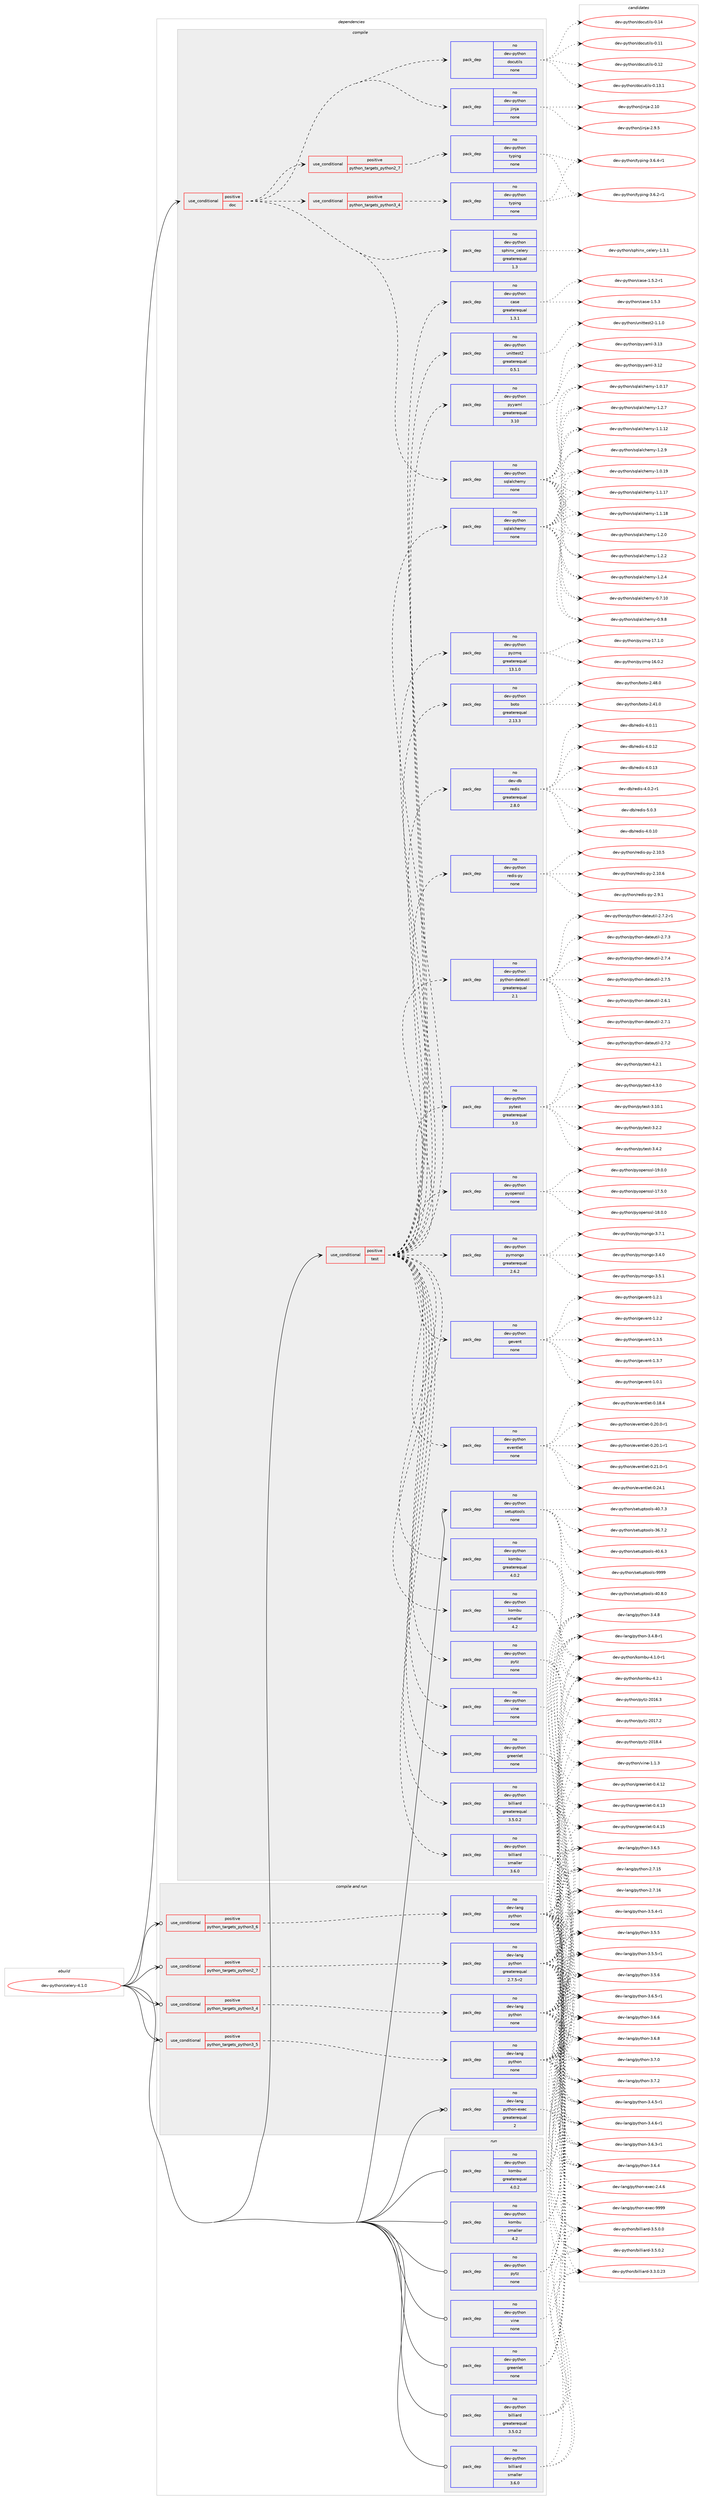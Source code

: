 digraph prolog {

# *************
# Graph options
# *************

newrank=true;
concentrate=true;
compound=true;
graph [rankdir=LR,fontname=Helvetica,fontsize=10,ranksep=1.5];#, ranksep=2.5, nodesep=0.2];
edge  [arrowhead=vee];
node  [fontname=Helvetica,fontsize=10];

# **********
# The ebuild
# **********

subgraph cluster_leftcol {
color=gray;
rank=same;
label=<<i>ebuild</i>>;
id [label="dev-python/celery-4.1.0", color=red, width=4, href="../dev-python/celery-4.1.0.svg"];
}

# ****************
# The dependencies
# ****************

subgraph cluster_midcol {
color=gray;
label=<<i>dependencies</i>>;
subgraph cluster_compile {
fillcolor="#eeeeee";
style=filled;
label=<<i>compile</i>>;
subgraph cond372127 {
dependency1402648 [label=<<TABLE BORDER="0" CELLBORDER="1" CELLSPACING="0" CELLPADDING="4"><TR><TD ROWSPAN="3" CELLPADDING="10">use_conditional</TD></TR><TR><TD>positive</TD></TR><TR><TD>doc</TD></TR></TABLE>>, shape=none, color=red];
subgraph pack1007286 {
dependency1402649 [label=<<TABLE BORDER="0" CELLBORDER="1" CELLSPACING="0" CELLPADDING="4" WIDTH="220"><TR><TD ROWSPAN="6" CELLPADDING="30">pack_dep</TD></TR><TR><TD WIDTH="110">no</TD></TR><TR><TD>dev-python</TD></TR><TR><TD>docutils</TD></TR><TR><TD>none</TD></TR><TR><TD></TD></TR></TABLE>>, shape=none, color=blue];
}
dependency1402648:e -> dependency1402649:w [weight=20,style="dashed",arrowhead="vee"];
subgraph pack1007287 {
dependency1402650 [label=<<TABLE BORDER="0" CELLBORDER="1" CELLSPACING="0" CELLPADDING="4" WIDTH="220"><TR><TD ROWSPAN="6" CELLPADDING="30">pack_dep</TD></TR><TR><TD WIDTH="110">no</TD></TR><TR><TD>dev-python</TD></TR><TR><TD>sphinx_celery</TD></TR><TR><TD>greaterequal</TD></TR><TR><TD>1.3</TD></TR></TABLE>>, shape=none, color=blue];
}
dependency1402648:e -> dependency1402650:w [weight=20,style="dashed",arrowhead="vee"];
subgraph pack1007288 {
dependency1402651 [label=<<TABLE BORDER="0" CELLBORDER="1" CELLSPACING="0" CELLPADDING="4" WIDTH="220"><TR><TD ROWSPAN="6" CELLPADDING="30">pack_dep</TD></TR><TR><TD WIDTH="110">no</TD></TR><TR><TD>dev-python</TD></TR><TR><TD>jinja</TD></TR><TR><TD>none</TD></TR><TR><TD></TD></TR></TABLE>>, shape=none, color=blue];
}
dependency1402648:e -> dependency1402651:w [weight=20,style="dashed",arrowhead="vee"];
subgraph pack1007289 {
dependency1402652 [label=<<TABLE BORDER="0" CELLBORDER="1" CELLSPACING="0" CELLPADDING="4" WIDTH="220"><TR><TD ROWSPAN="6" CELLPADDING="30">pack_dep</TD></TR><TR><TD WIDTH="110">no</TD></TR><TR><TD>dev-python</TD></TR><TR><TD>sqlalchemy</TD></TR><TR><TD>none</TD></TR><TR><TD></TD></TR></TABLE>>, shape=none, color=blue];
}
dependency1402648:e -> dependency1402652:w [weight=20,style="dashed",arrowhead="vee"];
subgraph cond372128 {
dependency1402653 [label=<<TABLE BORDER="0" CELLBORDER="1" CELLSPACING="0" CELLPADDING="4"><TR><TD ROWSPAN="3" CELLPADDING="10">use_conditional</TD></TR><TR><TD>positive</TD></TR><TR><TD>python_targets_python2_7</TD></TR></TABLE>>, shape=none, color=red];
subgraph pack1007290 {
dependency1402654 [label=<<TABLE BORDER="0" CELLBORDER="1" CELLSPACING="0" CELLPADDING="4" WIDTH="220"><TR><TD ROWSPAN="6" CELLPADDING="30">pack_dep</TD></TR><TR><TD WIDTH="110">no</TD></TR><TR><TD>dev-python</TD></TR><TR><TD>typing</TD></TR><TR><TD>none</TD></TR><TR><TD></TD></TR></TABLE>>, shape=none, color=blue];
}
dependency1402653:e -> dependency1402654:w [weight=20,style="dashed",arrowhead="vee"];
}
dependency1402648:e -> dependency1402653:w [weight=20,style="dashed",arrowhead="vee"];
subgraph cond372129 {
dependency1402655 [label=<<TABLE BORDER="0" CELLBORDER="1" CELLSPACING="0" CELLPADDING="4"><TR><TD ROWSPAN="3" CELLPADDING="10">use_conditional</TD></TR><TR><TD>positive</TD></TR><TR><TD>python_targets_python3_4</TD></TR></TABLE>>, shape=none, color=red];
subgraph pack1007291 {
dependency1402656 [label=<<TABLE BORDER="0" CELLBORDER="1" CELLSPACING="0" CELLPADDING="4" WIDTH="220"><TR><TD ROWSPAN="6" CELLPADDING="30">pack_dep</TD></TR><TR><TD WIDTH="110">no</TD></TR><TR><TD>dev-python</TD></TR><TR><TD>typing</TD></TR><TR><TD>none</TD></TR><TR><TD></TD></TR></TABLE>>, shape=none, color=blue];
}
dependency1402655:e -> dependency1402656:w [weight=20,style="dashed",arrowhead="vee"];
}
dependency1402648:e -> dependency1402655:w [weight=20,style="dashed",arrowhead="vee"];
}
id:e -> dependency1402648:w [weight=20,style="solid",arrowhead="vee"];
subgraph cond372130 {
dependency1402657 [label=<<TABLE BORDER="0" CELLBORDER="1" CELLSPACING="0" CELLPADDING="4"><TR><TD ROWSPAN="3" CELLPADDING="10">use_conditional</TD></TR><TR><TD>positive</TD></TR><TR><TD>test</TD></TR></TABLE>>, shape=none, color=red];
subgraph pack1007292 {
dependency1402658 [label=<<TABLE BORDER="0" CELLBORDER="1" CELLSPACING="0" CELLPADDING="4" WIDTH="220"><TR><TD ROWSPAN="6" CELLPADDING="30">pack_dep</TD></TR><TR><TD WIDTH="110">no</TD></TR><TR><TD>dev-python</TD></TR><TR><TD>kombu</TD></TR><TR><TD>smaller</TD></TR><TR><TD>4.2</TD></TR></TABLE>>, shape=none, color=blue];
}
dependency1402657:e -> dependency1402658:w [weight=20,style="dashed",arrowhead="vee"];
subgraph pack1007293 {
dependency1402659 [label=<<TABLE BORDER="0" CELLBORDER="1" CELLSPACING="0" CELLPADDING="4" WIDTH="220"><TR><TD ROWSPAN="6" CELLPADDING="30">pack_dep</TD></TR><TR><TD WIDTH="110">no</TD></TR><TR><TD>dev-python</TD></TR><TR><TD>kombu</TD></TR><TR><TD>greaterequal</TD></TR><TR><TD>4.0.2</TD></TR></TABLE>>, shape=none, color=blue];
}
dependency1402657:e -> dependency1402659:w [weight=20,style="dashed",arrowhead="vee"];
subgraph pack1007294 {
dependency1402660 [label=<<TABLE BORDER="0" CELLBORDER="1" CELLSPACING="0" CELLPADDING="4" WIDTH="220"><TR><TD ROWSPAN="6" CELLPADDING="30">pack_dep</TD></TR><TR><TD WIDTH="110">no</TD></TR><TR><TD>dev-python</TD></TR><TR><TD>billiard</TD></TR><TR><TD>greaterequal</TD></TR><TR><TD>3.5.0.2</TD></TR></TABLE>>, shape=none, color=blue];
}
dependency1402657:e -> dependency1402660:w [weight=20,style="dashed",arrowhead="vee"];
subgraph pack1007295 {
dependency1402661 [label=<<TABLE BORDER="0" CELLBORDER="1" CELLSPACING="0" CELLPADDING="4" WIDTH="220"><TR><TD ROWSPAN="6" CELLPADDING="30">pack_dep</TD></TR><TR><TD WIDTH="110">no</TD></TR><TR><TD>dev-python</TD></TR><TR><TD>billiard</TD></TR><TR><TD>smaller</TD></TR><TR><TD>3.6.0</TD></TR></TABLE>>, shape=none, color=blue];
}
dependency1402657:e -> dependency1402661:w [weight=20,style="dashed",arrowhead="vee"];
subgraph pack1007296 {
dependency1402662 [label=<<TABLE BORDER="0" CELLBORDER="1" CELLSPACING="0" CELLPADDING="4" WIDTH="220"><TR><TD ROWSPAN="6" CELLPADDING="30">pack_dep</TD></TR><TR><TD WIDTH="110">no</TD></TR><TR><TD>dev-python</TD></TR><TR><TD>pytz</TD></TR><TR><TD>none</TD></TR><TR><TD></TD></TR></TABLE>>, shape=none, color=blue];
}
dependency1402657:e -> dependency1402662:w [weight=20,style="dashed",arrowhead="vee"];
subgraph pack1007297 {
dependency1402663 [label=<<TABLE BORDER="0" CELLBORDER="1" CELLSPACING="0" CELLPADDING="4" WIDTH="220"><TR><TD ROWSPAN="6" CELLPADDING="30">pack_dep</TD></TR><TR><TD WIDTH="110">no</TD></TR><TR><TD>dev-python</TD></TR><TR><TD>greenlet</TD></TR><TR><TD>none</TD></TR><TR><TD></TD></TR></TABLE>>, shape=none, color=blue];
}
dependency1402657:e -> dependency1402663:w [weight=20,style="dashed",arrowhead="vee"];
subgraph pack1007298 {
dependency1402664 [label=<<TABLE BORDER="0" CELLBORDER="1" CELLSPACING="0" CELLPADDING="4" WIDTH="220"><TR><TD ROWSPAN="6" CELLPADDING="30">pack_dep</TD></TR><TR><TD WIDTH="110">no</TD></TR><TR><TD>dev-python</TD></TR><TR><TD>vine</TD></TR><TR><TD>none</TD></TR><TR><TD></TD></TR></TABLE>>, shape=none, color=blue];
}
dependency1402657:e -> dependency1402664:w [weight=20,style="dashed",arrowhead="vee"];
subgraph pack1007299 {
dependency1402665 [label=<<TABLE BORDER="0" CELLBORDER="1" CELLSPACING="0" CELLPADDING="4" WIDTH="220"><TR><TD ROWSPAN="6" CELLPADDING="30">pack_dep</TD></TR><TR><TD WIDTH="110">no</TD></TR><TR><TD>dev-python</TD></TR><TR><TD>case</TD></TR><TR><TD>greaterequal</TD></TR><TR><TD>1.3.1</TD></TR></TABLE>>, shape=none, color=blue];
}
dependency1402657:e -> dependency1402665:w [weight=20,style="dashed",arrowhead="vee"];
subgraph pack1007300 {
dependency1402666 [label=<<TABLE BORDER="0" CELLBORDER="1" CELLSPACING="0" CELLPADDING="4" WIDTH="220"><TR><TD ROWSPAN="6" CELLPADDING="30">pack_dep</TD></TR><TR><TD WIDTH="110">no</TD></TR><TR><TD>dev-python</TD></TR><TR><TD>eventlet</TD></TR><TR><TD>none</TD></TR><TR><TD></TD></TR></TABLE>>, shape=none, color=blue];
}
dependency1402657:e -> dependency1402666:w [weight=20,style="dashed",arrowhead="vee"];
subgraph pack1007301 {
dependency1402667 [label=<<TABLE BORDER="0" CELLBORDER="1" CELLSPACING="0" CELLPADDING="4" WIDTH="220"><TR><TD ROWSPAN="6" CELLPADDING="30">pack_dep</TD></TR><TR><TD WIDTH="110">no</TD></TR><TR><TD>dev-python</TD></TR><TR><TD>gevent</TD></TR><TR><TD>none</TD></TR><TR><TD></TD></TR></TABLE>>, shape=none, color=blue];
}
dependency1402657:e -> dependency1402667:w [weight=20,style="dashed",arrowhead="vee"];
subgraph pack1007302 {
dependency1402668 [label=<<TABLE BORDER="0" CELLBORDER="1" CELLSPACING="0" CELLPADDING="4" WIDTH="220"><TR><TD ROWSPAN="6" CELLPADDING="30">pack_dep</TD></TR><TR><TD WIDTH="110">no</TD></TR><TR><TD>dev-python</TD></TR><TR><TD>pymongo</TD></TR><TR><TD>greaterequal</TD></TR><TR><TD>2.6.2</TD></TR></TABLE>>, shape=none, color=blue];
}
dependency1402657:e -> dependency1402668:w [weight=20,style="dashed",arrowhead="vee"];
subgraph pack1007303 {
dependency1402669 [label=<<TABLE BORDER="0" CELLBORDER="1" CELLSPACING="0" CELLPADDING="4" WIDTH="220"><TR><TD ROWSPAN="6" CELLPADDING="30">pack_dep</TD></TR><TR><TD WIDTH="110">no</TD></TR><TR><TD>dev-python</TD></TR><TR><TD>pyopenssl</TD></TR><TR><TD>none</TD></TR><TR><TD></TD></TR></TABLE>>, shape=none, color=blue];
}
dependency1402657:e -> dependency1402669:w [weight=20,style="dashed",arrowhead="vee"];
subgraph pack1007304 {
dependency1402670 [label=<<TABLE BORDER="0" CELLBORDER="1" CELLSPACING="0" CELLPADDING="4" WIDTH="220"><TR><TD ROWSPAN="6" CELLPADDING="30">pack_dep</TD></TR><TR><TD WIDTH="110">no</TD></TR><TR><TD>dev-python</TD></TR><TR><TD>pytest</TD></TR><TR><TD>greaterequal</TD></TR><TR><TD>3.0</TD></TR></TABLE>>, shape=none, color=blue];
}
dependency1402657:e -> dependency1402670:w [weight=20,style="dashed",arrowhead="vee"];
subgraph pack1007305 {
dependency1402671 [label=<<TABLE BORDER="0" CELLBORDER="1" CELLSPACING="0" CELLPADDING="4" WIDTH="220"><TR><TD ROWSPAN="6" CELLPADDING="30">pack_dep</TD></TR><TR><TD WIDTH="110">no</TD></TR><TR><TD>dev-python</TD></TR><TR><TD>python-dateutil</TD></TR><TR><TD>greaterequal</TD></TR><TR><TD>2.1</TD></TR></TABLE>>, shape=none, color=blue];
}
dependency1402657:e -> dependency1402671:w [weight=20,style="dashed",arrowhead="vee"];
subgraph pack1007306 {
dependency1402672 [label=<<TABLE BORDER="0" CELLBORDER="1" CELLSPACING="0" CELLPADDING="4" WIDTH="220"><TR><TD ROWSPAN="6" CELLPADDING="30">pack_dep</TD></TR><TR><TD WIDTH="110">no</TD></TR><TR><TD>dev-python</TD></TR><TR><TD>sqlalchemy</TD></TR><TR><TD>none</TD></TR><TR><TD></TD></TR></TABLE>>, shape=none, color=blue];
}
dependency1402657:e -> dependency1402672:w [weight=20,style="dashed",arrowhead="vee"];
subgraph pack1007307 {
dependency1402673 [label=<<TABLE BORDER="0" CELLBORDER="1" CELLSPACING="0" CELLPADDING="4" WIDTH="220"><TR><TD ROWSPAN="6" CELLPADDING="30">pack_dep</TD></TR><TR><TD WIDTH="110">no</TD></TR><TR><TD>dev-python</TD></TR><TR><TD>redis-py</TD></TR><TR><TD>none</TD></TR><TR><TD></TD></TR></TABLE>>, shape=none, color=blue];
}
dependency1402657:e -> dependency1402673:w [weight=20,style="dashed",arrowhead="vee"];
subgraph pack1007308 {
dependency1402674 [label=<<TABLE BORDER="0" CELLBORDER="1" CELLSPACING="0" CELLPADDING="4" WIDTH="220"><TR><TD ROWSPAN="6" CELLPADDING="30">pack_dep</TD></TR><TR><TD WIDTH="110">no</TD></TR><TR><TD>dev-db</TD></TR><TR><TD>redis</TD></TR><TR><TD>greaterequal</TD></TR><TR><TD>2.8.0</TD></TR></TABLE>>, shape=none, color=blue];
}
dependency1402657:e -> dependency1402674:w [weight=20,style="dashed",arrowhead="vee"];
subgraph pack1007309 {
dependency1402675 [label=<<TABLE BORDER="0" CELLBORDER="1" CELLSPACING="0" CELLPADDING="4" WIDTH="220"><TR><TD ROWSPAN="6" CELLPADDING="30">pack_dep</TD></TR><TR><TD WIDTH="110">no</TD></TR><TR><TD>dev-python</TD></TR><TR><TD>boto</TD></TR><TR><TD>greaterequal</TD></TR><TR><TD>2.13.3</TD></TR></TABLE>>, shape=none, color=blue];
}
dependency1402657:e -> dependency1402675:w [weight=20,style="dashed",arrowhead="vee"];
subgraph pack1007310 {
dependency1402676 [label=<<TABLE BORDER="0" CELLBORDER="1" CELLSPACING="0" CELLPADDING="4" WIDTH="220"><TR><TD ROWSPAN="6" CELLPADDING="30">pack_dep</TD></TR><TR><TD WIDTH="110">no</TD></TR><TR><TD>dev-python</TD></TR><TR><TD>pyzmq</TD></TR><TR><TD>greaterequal</TD></TR><TR><TD>13.1.0</TD></TR></TABLE>>, shape=none, color=blue];
}
dependency1402657:e -> dependency1402676:w [weight=20,style="dashed",arrowhead="vee"];
subgraph pack1007311 {
dependency1402677 [label=<<TABLE BORDER="0" CELLBORDER="1" CELLSPACING="0" CELLPADDING="4" WIDTH="220"><TR><TD ROWSPAN="6" CELLPADDING="30">pack_dep</TD></TR><TR><TD WIDTH="110">no</TD></TR><TR><TD>dev-python</TD></TR><TR><TD>pyyaml</TD></TR><TR><TD>greaterequal</TD></TR><TR><TD>3.10</TD></TR></TABLE>>, shape=none, color=blue];
}
dependency1402657:e -> dependency1402677:w [weight=20,style="dashed",arrowhead="vee"];
subgraph pack1007312 {
dependency1402678 [label=<<TABLE BORDER="0" CELLBORDER="1" CELLSPACING="0" CELLPADDING="4" WIDTH="220"><TR><TD ROWSPAN="6" CELLPADDING="30">pack_dep</TD></TR><TR><TD WIDTH="110">no</TD></TR><TR><TD>dev-python</TD></TR><TR><TD>unittest2</TD></TR><TR><TD>greaterequal</TD></TR><TR><TD>0.5.1</TD></TR></TABLE>>, shape=none, color=blue];
}
dependency1402657:e -> dependency1402678:w [weight=20,style="dashed",arrowhead="vee"];
}
id:e -> dependency1402657:w [weight=20,style="solid",arrowhead="vee"];
subgraph pack1007313 {
dependency1402679 [label=<<TABLE BORDER="0" CELLBORDER="1" CELLSPACING="0" CELLPADDING="4" WIDTH="220"><TR><TD ROWSPAN="6" CELLPADDING="30">pack_dep</TD></TR><TR><TD WIDTH="110">no</TD></TR><TR><TD>dev-python</TD></TR><TR><TD>setuptools</TD></TR><TR><TD>none</TD></TR><TR><TD></TD></TR></TABLE>>, shape=none, color=blue];
}
id:e -> dependency1402679:w [weight=20,style="solid",arrowhead="vee"];
}
subgraph cluster_compileandrun {
fillcolor="#eeeeee";
style=filled;
label=<<i>compile and run</i>>;
subgraph cond372131 {
dependency1402680 [label=<<TABLE BORDER="0" CELLBORDER="1" CELLSPACING="0" CELLPADDING="4"><TR><TD ROWSPAN="3" CELLPADDING="10">use_conditional</TD></TR><TR><TD>positive</TD></TR><TR><TD>python_targets_python2_7</TD></TR></TABLE>>, shape=none, color=red];
subgraph pack1007314 {
dependency1402681 [label=<<TABLE BORDER="0" CELLBORDER="1" CELLSPACING="0" CELLPADDING="4" WIDTH="220"><TR><TD ROWSPAN="6" CELLPADDING="30">pack_dep</TD></TR><TR><TD WIDTH="110">no</TD></TR><TR><TD>dev-lang</TD></TR><TR><TD>python</TD></TR><TR><TD>greaterequal</TD></TR><TR><TD>2.7.5-r2</TD></TR></TABLE>>, shape=none, color=blue];
}
dependency1402680:e -> dependency1402681:w [weight=20,style="dashed",arrowhead="vee"];
}
id:e -> dependency1402680:w [weight=20,style="solid",arrowhead="odotvee"];
subgraph cond372132 {
dependency1402682 [label=<<TABLE BORDER="0" CELLBORDER="1" CELLSPACING="0" CELLPADDING="4"><TR><TD ROWSPAN="3" CELLPADDING="10">use_conditional</TD></TR><TR><TD>positive</TD></TR><TR><TD>python_targets_python3_4</TD></TR></TABLE>>, shape=none, color=red];
subgraph pack1007315 {
dependency1402683 [label=<<TABLE BORDER="0" CELLBORDER="1" CELLSPACING="0" CELLPADDING="4" WIDTH="220"><TR><TD ROWSPAN="6" CELLPADDING="30">pack_dep</TD></TR><TR><TD WIDTH="110">no</TD></TR><TR><TD>dev-lang</TD></TR><TR><TD>python</TD></TR><TR><TD>none</TD></TR><TR><TD></TD></TR></TABLE>>, shape=none, color=blue];
}
dependency1402682:e -> dependency1402683:w [weight=20,style="dashed",arrowhead="vee"];
}
id:e -> dependency1402682:w [weight=20,style="solid",arrowhead="odotvee"];
subgraph cond372133 {
dependency1402684 [label=<<TABLE BORDER="0" CELLBORDER="1" CELLSPACING="0" CELLPADDING="4"><TR><TD ROWSPAN="3" CELLPADDING="10">use_conditional</TD></TR><TR><TD>positive</TD></TR><TR><TD>python_targets_python3_5</TD></TR></TABLE>>, shape=none, color=red];
subgraph pack1007316 {
dependency1402685 [label=<<TABLE BORDER="0" CELLBORDER="1" CELLSPACING="0" CELLPADDING="4" WIDTH="220"><TR><TD ROWSPAN="6" CELLPADDING="30">pack_dep</TD></TR><TR><TD WIDTH="110">no</TD></TR><TR><TD>dev-lang</TD></TR><TR><TD>python</TD></TR><TR><TD>none</TD></TR><TR><TD></TD></TR></TABLE>>, shape=none, color=blue];
}
dependency1402684:e -> dependency1402685:w [weight=20,style="dashed",arrowhead="vee"];
}
id:e -> dependency1402684:w [weight=20,style="solid",arrowhead="odotvee"];
subgraph cond372134 {
dependency1402686 [label=<<TABLE BORDER="0" CELLBORDER="1" CELLSPACING="0" CELLPADDING="4"><TR><TD ROWSPAN="3" CELLPADDING="10">use_conditional</TD></TR><TR><TD>positive</TD></TR><TR><TD>python_targets_python3_6</TD></TR></TABLE>>, shape=none, color=red];
subgraph pack1007317 {
dependency1402687 [label=<<TABLE BORDER="0" CELLBORDER="1" CELLSPACING="0" CELLPADDING="4" WIDTH="220"><TR><TD ROWSPAN="6" CELLPADDING="30">pack_dep</TD></TR><TR><TD WIDTH="110">no</TD></TR><TR><TD>dev-lang</TD></TR><TR><TD>python</TD></TR><TR><TD>none</TD></TR><TR><TD></TD></TR></TABLE>>, shape=none, color=blue];
}
dependency1402686:e -> dependency1402687:w [weight=20,style="dashed",arrowhead="vee"];
}
id:e -> dependency1402686:w [weight=20,style="solid",arrowhead="odotvee"];
subgraph pack1007318 {
dependency1402688 [label=<<TABLE BORDER="0" CELLBORDER="1" CELLSPACING="0" CELLPADDING="4" WIDTH="220"><TR><TD ROWSPAN="6" CELLPADDING="30">pack_dep</TD></TR><TR><TD WIDTH="110">no</TD></TR><TR><TD>dev-lang</TD></TR><TR><TD>python-exec</TD></TR><TR><TD>greaterequal</TD></TR><TR><TD>2</TD></TR></TABLE>>, shape=none, color=blue];
}
id:e -> dependency1402688:w [weight=20,style="solid",arrowhead="odotvee"];
}
subgraph cluster_run {
fillcolor="#eeeeee";
style=filled;
label=<<i>run</i>>;
subgraph pack1007319 {
dependency1402689 [label=<<TABLE BORDER="0" CELLBORDER="1" CELLSPACING="0" CELLPADDING="4" WIDTH="220"><TR><TD ROWSPAN="6" CELLPADDING="30">pack_dep</TD></TR><TR><TD WIDTH="110">no</TD></TR><TR><TD>dev-python</TD></TR><TR><TD>billiard</TD></TR><TR><TD>greaterequal</TD></TR><TR><TD>3.5.0.2</TD></TR></TABLE>>, shape=none, color=blue];
}
id:e -> dependency1402689:w [weight=20,style="solid",arrowhead="odot"];
subgraph pack1007320 {
dependency1402690 [label=<<TABLE BORDER="0" CELLBORDER="1" CELLSPACING="0" CELLPADDING="4" WIDTH="220"><TR><TD ROWSPAN="6" CELLPADDING="30">pack_dep</TD></TR><TR><TD WIDTH="110">no</TD></TR><TR><TD>dev-python</TD></TR><TR><TD>billiard</TD></TR><TR><TD>smaller</TD></TR><TR><TD>3.6.0</TD></TR></TABLE>>, shape=none, color=blue];
}
id:e -> dependency1402690:w [weight=20,style="solid",arrowhead="odot"];
subgraph pack1007321 {
dependency1402691 [label=<<TABLE BORDER="0" CELLBORDER="1" CELLSPACING="0" CELLPADDING="4" WIDTH="220"><TR><TD ROWSPAN="6" CELLPADDING="30">pack_dep</TD></TR><TR><TD WIDTH="110">no</TD></TR><TR><TD>dev-python</TD></TR><TR><TD>greenlet</TD></TR><TR><TD>none</TD></TR><TR><TD></TD></TR></TABLE>>, shape=none, color=blue];
}
id:e -> dependency1402691:w [weight=20,style="solid",arrowhead="odot"];
subgraph pack1007322 {
dependency1402692 [label=<<TABLE BORDER="0" CELLBORDER="1" CELLSPACING="0" CELLPADDING="4" WIDTH="220"><TR><TD ROWSPAN="6" CELLPADDING="30">pack_dep</TD></TR><TR><TD WIDTH="110">no</TD></TR><TR><TD>dev-python</TD></TR><TR><TD>kombu</TD></TR><TR><TD>greaterequal</TD></TR><TR><TD>4.0.2</TD></TR></TABLE>>, shape=none, color=blue];
}
id:e -> dependency1402692:w [weight=20,style="solid",arrowhead="odot"];
subgraph pack1007323 {
dependency1402693 [label=<<TABLE BORDER="0" CELLBORDER="1" CELLSPACING="0" CELLPADDING="4" WIDTH="220"><TR><TD ROWSPAN="6" CELLPADDING="30">pack_dep</TD></TR><TR><TD WIDTH="110">no</TD></TR><TR><TD>dev-python</TD></TR><TR><TD>kombu</TD></TR><TR><TD>smaller</TD></TR><TR><TD>4.2</TD></TR></TABLE>>, shape=none, color=blue];
}
id:e -> dependency1402693:w [weight=20,style="solid",arrowhead="odot"];
subgraph pack1007324 {
dependency1402694 [label=<<TABLE BORDER="0" CELLBORDER="1" CELLSPACING="0" CELLPADDING="4" WIDTH="220"><TR><TD ROWSPAN="6" CELLPADDING="30">pack_dep</TD></TR><TR><TD WIDTH="110">no</TD></TR><TR><TD>dev-python</TD></TR><TR><TD>pytz</TD></TR><TR><TD>none</TD></TR><TR><TD></TD></TR></TABLE>>, shape=none, color=blue];
}
id:e -> dependency1402694:w [weight=20,style="solid",arrowhead="odot"];
subgraph pack1007325 {
dependency1402695 [label=<<TABLE BORDER="0" CELLBORDER="1" CELLSPACING="0" CELLPADDING="4" WIDTH="220"><TR><TD ROWSPAN="6" CELLPADDING="30">pack_dep</TD></TR><TR><TD WIDTH="110">no</TD></TR><TR><TD>dev-python</TD></TR><TR><TD>vine</TD></TR><TR><TD>none</TD></TR><TR><TD></TD></TR></TABLE>>, shape=none, color=blue];
}
id:e -> dependency1402695:w [weight=20,style="solid",arrowhead="odot"];
}
}

# **************
# The candidates
# **************

subgraph cluster_choices {
rank=same;
color=gray;
label=<<i>candidates</i>>;

subgraph choice1007286 {
color=black;
nodesep=1;
choice1001011184511212111610411111047100111991171161051081154548464949 [label="dev-python/docutils-0.11", color=red, width=4,href="../dev-python/docutils-0.11.svg"];
choice1001011184511212111610411111047100111991171161051081154548464950 [label="dev-python/docutils-0.12", color=red, width=4,href="../dev-python/docutils-0.12.svg"];
choice10010111845112121116104111110471001119911711610510811545484649514649 [label="dev-python/docutils-0.13.1", color=red, width=4,href="../dev-python/docutils-0.13.1.svg"];
choice1001011184511212111610411111047100111991171161051081154548464952 [label="dev-python/docutils-0.14", color=red, width=4,href="../dev-python/docutils-0.14.svg"];
dependency1402649:e -> choice1001011184511212111610411111047100111991171161051081154548464949:w [style=dotted,weight="100"];
dependency1402649:e -> choice1001011184511212111610411111047100111991171161051081154548464950:w [style=dotted,weight="100"];
dependency1402649:e -> choice10010111845112121116104111110471001119911711610510811545484649514649:w [style=dotted,weight="100"];
dependency1402649:e -> choice1001011184511212111610411111047100111991171161051081154548464952:w [style=dotted,weight="100"];
}
subgraph choice1007287 {
color=black;
nodesep=1;
choice10010111845112121116104111110471151121041051101209599101108101114121454946514649 [label="dev-python/sphinx_celery-1.3.1", color=red, width=4,href="../dev-python/sphinx_celery-1.3.1.svg"];
dependency1402650:e -> choice10010111845112121116104111110471151121041051101209599101108101114121454946514649:w [style=dotted,weight="100"];
}
subgraph choice1007288 {
color=black;
nodesep=1;
choice1001011184511212111610411111047106105110106974550464948 [label="dev-python/jinja-2.10", color=red, width=4,href="../dev-python/jinja-2.10.svg"];
choice100101118451121211161041111104710610511010697455046574653 [label="dev-python/jinja-2.9.5", color=red, width=4,href="../dev-python/jinja-2.9.5.svg"];
dependency1402651:e -> choice1001011184511212111610411111047106105110106974550464948:w [style=dotted,weight="100"];
dependency1402651:e -> choice100101118451121211161041111104710610511010697455046574653:w [style=dotted,weight="100"];
}
subgraph choice1007289 {
color=black;
nodesep=1;
choice1001011184511212111610411111047115113108971089910410110912145484655464948 [label="dev-python/sqlalchemy-0.7.10", color=red, width=4,href="../dev-python/sqlalchemy-0.7.10.svg"];
choice10010111845112121116104111110471151131089710899104101109121454846574656 [label="dev-python/sqlalchemy-0.9.8", color=red, width=4,href="../dev-python/sqlalchemy-0.9.8.svg"];
choice1001011184511212111610411111047115113108971089910410110912145494648464955 [label="dev-python/sqlalchemy-1.0.17", color=red, width=4,href="../dev-python/sqlalchemy-1.0.17.svg"];
choice1001011184511212111610411111047115113108971089910410110912145494648464957 [label="dev-python/sqlalchemy-1.0.19", color=red, width=4,href="../dev-python/sqlalchemy-1.0.19.svg"];
choice1001011184511212111610411111047115113108971089910410110912145494649464950 [label="dev-python/sqlalchemy-1.1.12", color=red, width=4,href="../dev-python/sqlalchemy-1.1.12.svg"];
choice1001011184511212111610411111047115113108971089910410110912145494649464955 [label="dev-python/sqlalchemy-1.1.17", color=red, width=4,href="../dev-python/sqlalchemy-1.1.17.svg"];
choice1001011184511212111610411111047115113108971089910410110912145494649464956 [label="dev-python/sqlalchemy-1.1.18", color=red, width=4,href="../dev-python/sqlalchemy-1.1.18.svg"];
choice10010111845112121116104111110471151131089710899104101109121454946504648 [label="dev-python/sqlalchemy-1.2.0", color=red, width=4,href="../dev-python/sqlalchemy-1.2.0.svg"];
choice10010111845112121116104111110471151131089710899104101109121454946504650 [label="dev-python/sqlalchemy-1.2.2", color=red, width=4,href="../dev-python/sqlalchemy-1.2.2.svg"];
choice10010111845112121116104111110471151131089710899104101109121454946504652 [label="dev-python/sqlalchemy-1.2.4", color=red, width=4,href="../dev-python/sqlalchemy-1.2.4.svg"];
choice10010111845112121116104111110471151131089710899104101109121454946504655 [label="dev-python/sqlalchemy-1.2.7", color=red, width=4,href="../dev-python/sqlalchemy-1.2.7.svg"];
choice10010111845112121116104111110471151131089710899104101109121454946504657 [label="dev-python/sqlalchemy-1.2.9", color=red, width=4,href="../dev-python/sqlalchemy-1.2.9.svg"];
dependency1402652:e -> choice1001011184511212111610411111047115113108971089910410110912145484655464948:w [style=dotted,weight="100"];
dependency1402652:e -> choice10010111845112121116104111110471151131089710899104101109121454846574656:w [style=dotted,weight="100"];
dependency1402652:e -> choice1001011184511212111610411111047115113108971089910410110912145494648464955:w [style=dotted,weight="100"];
dependency1402652:e -> choice1001011184511212111610411111047115113108971089910410110912145494648464957:w [style=dotted,weight="100"];
dependency1402652:e -> choice1001011184511212111610411111047115113108971089910410110912145494649464950:w [style=dotted,weight="100"];
dependency1402652:e -> choice1001011184511212111610411111047115113108971089910410110912145494649464955:w [style=dotted,weight="100"];
dependency1402652:e -> choice1001011184511212111610411111047115113108971089910410110912145494649464956:w [style=dotted,weight="100"];
dependency1402652:e -> choice10010111845112121116104111110471151131089710899104101109121454946504648:w [style=dotted,weight="100"];
dependency1402652:e -> choice10010111845112121116104111110471151131089710899104101109121454946504650:w [style=dotted,weight="100"];
dependency1402652:e -> choice10010111845112121116104111110471151131089710899104101109121454946504652:w [style=dotted,weight="100"];
dependency1402652:e -> choice10010111845112121116104111110471151131089710899104101109121454946504655:w [style=dotted,weight="100"];
dependency1402652:e -> choice10010111845112121116104111110471151131089710899104101109121454946504657:w [style=dotted,weight="100"];
}
subgraph choice1007290 {
color=black;
nodesep=1;
choice10010111845112121116104111110471161211121051101034551465446504511449 [label="dev-python/typing-3.6.2-r1", color=red, width=4,href="../dev-python/typing-3.6.2-r1.svg"];
choice10010111845112121116104111110471161211121051101034551465446524511449 [label="dev-python/typing-3.6.4-r1", color=red, width=4,href="../dev-python/typing-3.6.4-r1.svg"];
dependency1402654:e -> choice10010111845112121116104111110471161211121051101034551465446504511449:w [style=dotted,weight="100"];
dependency1402654:e -> choice10010111845112121116104111110471161211121051101034551465446524511449:w [style=dotted,weight="100"];
}
subgraph choice1007291 {
color=black;
nodesep=1;
choice10010111845112121116104111110471161211121051101034551465446504511449 [label="dev-python/typing-3.6.2-r1", color=red, width=4,href="../dev-python/typing-3.6.2-r1.svg"];
choice10010111845112121116104111110471161211121051101034551465446524511449 [label="dev-python/typing-3.6.4-r1", color=red, width=4,href="../dev-python/typing-3.6.4-r1.svg"];
dependency1402656:e -> choice10010111845112121116104111110471161211121051101034551465446504511449:w [style=dotted,weight="100"];
dependency1402656:e -> choice10010111845112121116104111110471161211121051101034551465446524511449:w [style=dotted,weight="100"];
}
subgraph choice1007292 {
color=black;
nodesep=1;
choice1001011184511212111610411111047107111109981174552464946484511449 [label="dev-python/kombu-4.1.0-r1", color=red, width=4,href="../dev-python/kombu-4.1.0-r1.svg"];
choice100101118451121211161041111104710711110998117455246504649 [label="dev-python/kombu-4.2.1", color=red, width=4,href="../dev-python/kombu-4.2.1.svg"];
dependency1402658:e -> choice1001011184511212111610411111047107111109981174552464946484511449:w [style=dotted,weight="100"];
dependency1402658:e -> choice100101118451121211161041111104710711110998117455246504649:w [style=dotted,weight="100"];
}
subgraph choice1007293 {
color=black;
nodesep=1;
choice1001011184511212111610411111047107111109981174552464946484511449 [label="dev-python/kombu-4.1.0-r1", color=red, width=4,href="../dev-python/kombu-4.1.0-r1.svg"];
choice100101118451121211161041111104710711110998117455246504649 [label="dev-python/kombu-4.2.1", color=red, width=4,href="../dev-python/kombu-4.2.1.svg"];
dependency1402659:e -> choice1001011184511212111610411111047107111109981174552464946484511449:w [style=dotted,weight="100"];
dependency1402659:e -> choice100101118451121211161041111104710711110998117455246504649:w [style=dotted,weight="100"];
}
subgraph choice1007294 {
color=black;
nodesep=1;
choice10010111845112121116104111110479810510810810597114100455146514648465051 [label="dev-python/billiard-3.3.0.23", color=red, width=4,href="../dev-python/billiard-3.3.0.23.svg"];
choice100101118451121211161041111104798105108108105971141004551465346484648 [label="dev-python/billiard-3.5.0.0", color=red, width=4,href="../dev-python/billiard-3.5.0.0.svg"];
choice100101118451121211161041111104798105108108105971141004551465346484650 [label="dev-python/billiard-3.5.0.2", color=red, width=4,href="../dev-python/billiard-3.5.0.2.svg"];
dependency1402660:e -> choice10010111845112121116104111110479810510810810597114100455146514648465051:w [style=dotted,weight="100"];
dependency1402660:e -> choice100101118451121211161041111104798105108108105971141004551465346484648:w [style=dotted,weight="100"];
dependency1402660:e -> choice100101118451121211161041111104798105108108105971141004551465346484650:w [style=dotted,weight="100"];
}
subgraph choice1007295 {
color=black;
nodesep=1;
choice10010111845112121116104111110479810510810810597114100455146514648465051 [label="dev-python/billiard-3.3.0.23", color=red, width=4,href="../dev-python/billiard-3.3.0.23.svg"];
choice100101118451121211161041111104798105108108105971141004551465346484648 [label="dev-python/billiard-3.5.0.0", color=red, width=4,href="../dev-python/billiard-3.5.0.0.svg"];
choice100101118451121211161041111104798105108108105971141004551465346484650 [label="dev-python/billiard-3.5.0.2", color=red, width=4,href="../dev-python/billiard-3.5.0.2.svg"];
dependency1402661:e -> choice10010111845112121116104111110479810510810810597114100455146514648465051:w [style=dotted,weight="100"];
dependency1402661:e -> choice100101118451121211161041111104798105108108105971141004551465346484648:w [style=dotted,weight="100"];
dependency1402661:e -> choice100101118451121211161041111104798105108108105971141004551465346484650:w [style=dotted,weight="100"];
}
subgraph choice1007296 {
color=black;
nodesep=1;
choice100101118451121211161041111104711212111612245504849544651 [label="dev-python/pytz-2016.3", color=red, width=4,href="../dev-python/pytz-2016.3.svg"];
choice100101118451121211161041111104711212111612245504849554650 [label="dev-python/pytz-2017.2", color=red, width=4,href="../dev-python/pytz-2017.2.svg"];
choice100101118451121211161041111104711212111612245504849564652 [label="dev-python/pytz-2018.4", color=red, width=4,href="../dev-python/pytz-2018.4.svg"];
dependency1402662:e -> choice100101118451121211161041111104711212111612245504849544651:w [style=dotted,weight="100"];
dependency1402662:e -> choice100101118451121211161041111104711212111612245504849554650:w [style=dotted,weight="100"];
dependency1402662:e -> choice100101118451121211161041111104711212111612245504849564652:w [style=dotted,weight="100"];
}
subgraph choice1007297 {
color=black;
nodesep=1;
choice100101118451121211161041111104710311410110111010810111645484652464950 [label="dev-python/greenlet-0.4.12", color=red, width=4,href="../dev-python/greenlet-0.4.12.svg"];
choice100101118451121211161041111104710311410110111010810111645484652464951 [label="dev-python/greenlet-0.4.13", color=red, width=4,href="../dev-python/greenlet-0.4.13.svg"];
choice100101118451121211161041111104710311410110111010810111645484652464953 [label="dev-python/greenlet-0.4.15", color=red, width=4,href="../dev-python/greenlet-0.4.15.svg"];
dependency1402663:e -> choice100101118451121211161041111104710311410110111010810111645484652464950:w [style=dotted,weight="100"];
dependency1402663:e -> choice100101118451121211161041111104710311410110111010810111645484652464951:w [style=dotted,weight="100"];
dependency1402663:e -> choice100101118451121211161041111104710311410110111010810111645484652464953:w [style=dotted,weight="100"];
}
subgraph choice1007298 {
color=black;
nodesep=1;
choice1001011184511212111610411111047118105110101454946494651 [label="dev-python/vine-1.1.3", color=red, width=4,href="../dev-python/vine-1.1.3.svg"];
dependency1402664:e -> choice1001011184511212111610411111047118105110101454946494651:w [style=dotted,weight="100"];
}
subgraph choice1007299 {
color=black;
nodesep=1;
choice100101118451121211161041111104799971151014549465346504511449 [label="dev-python/case-1.5.2-r1", color=red, width=4,href="../dev-python/case-1.5.2-r1.svg"];
choice10010111845112121116104111110479997115101454946534651 [label="dev-python/case-1.5.3", color=red, width=4,href="../dev-python/case-1.5.3.svg"];
dependency1402665:e -> choice100101118451121211161041111104799971151014549465346504511449:w [style=dotted,weight="100"];
dependency1402665:e -> choice10010111845112121116104111110479997115101454946534651:w [style=dotted,weight="100"];
}
subgraph choice1007300 {
color=black;
nodesep=1;
choice100101118451121211161041111104710111810111011610810111645484649564652 [label="dev-python/eventlet-0.18.4", color=red, width=4,href="../dev-python/eventlet-0.18.4.svg"];
choice1001011184511212111610411111047101118101110116108101116454846504846484511449 [label="dev-python/eventlet-0.20.0-r1", color=red, width=4,href="../dev-python/eventlet-0.20.0-r1.svg"];
choice1001011184511212111610411111047101118101110116108101116454846504846494511449 [label="dev-python/eventlet-0.20.1-r1", color=red, width=4,href="../dev-python/eventlet-0.20.1-r1.svg"];
choice1001011184511212111610411111047101118101110116108101116454846504946484511449 [label="dev-python/eventlet-0.21.0-r1", color=red, width=4,href="../dev-python/eventlet-0.21.0-r1.svg"];
choice100101118451121211161041111104710111810111011610810111645484650524649 [label="dev-python/eventlet-0.24.1", color=red, width=4,href="../dev-python/eventlet-0.24.1.svg"];
dependency1402666:e -> choice100101118451121211161041111104710111810111011610810111645484649564652:w [style=dotted,weight="100"];
dependency1402666:e -> choice1001011184511212111610411111047101118101110116108101116454846504846484511449:w [style=dotted,weight="100"];
dependency1402666:e -> choice1001011184511212111610411111047101118101110116108101116454846504846494511449:w [style=dotted,weight="100"];
dependency1402666:e -> choice1001011184511212111610411111047101118101110116108101116454846504946484511449:w [style=dotted,weight="100"];
dependency1402666:e -> choice100101118451121211161041111104710111810111011610810111645484650524649:w [style=dotted,weight="100"];
}
subgraph choice1007301 {
color=black;
nodesep=1;
choice1001011184511212111610411111047103101118101110116454946484649 [label="dev-python/gevent-1.0.1", color=red, width=4,href="../dev-python/gevent-1.0.1.svg"];
choice1001011184511212111610411111047103101118101110116454946504649 [label="dev-python/gevent-1.2.1", color=red, width=4,href="../dev-python/gevent-1.2.1.svg"];
choice1001011184511212111610411111047103101118101110116454946504650 [label="dev-python/gevent-1.2.2", color=red, width=4,href="../dev-python/gevent-1.2.2.svg"];
choice1001011184511212111610411111047103101118101110116454946514653 [label="dev-python/gevent-1.3.5", color=red, width=4,href="../dev-python/gevent-1.3.5.svg"];
choice1001011184511212111610411111047103101118101110116454946514655 [label="dev-python/gevent-1.3.7", color=red, width=4,href="../dev-python/gevent-1.3.7.svg"];
dependency1402667:e -> choice1001011184511212111610411111047103101118101110116454946484649:w [style=dotted,weight="100"];
dependency1402667:e -> choice1001011184511212111610411111047103101118101110116454946504649:w [style=dotted,weight="100"];
dependency1402667:e -> choice1001011184511212111610411111047103101118101110116454946504650:w [style=dotted,weight="100"];
dependency1402667:e -> choice1001011184511212111610411111047103101118101110116454946514653:w [style=dotted,weight="100"];
dependency1402667:e -> choice1001011184511212111610411111047103101118101110116454946514655:w [style=dotted,weight="100"];
}
subgraph choice1007302 {
color=black;
nodesep=1;
choice1001011184511212111610411111047112121109111110103111455146524648 [label="dev-python/pymongo-3.4.0", color=red, width=4,href="../dev-python/pymongo-3.4.0.svg"];
choice1001011184511212111610411111047112121109111110103111455146534649 [label="dev-python/pymongo-3.5.1", color=red, width=4,href="../dev-python/pymongo-3.5.1.svg"];
choice1001011184511212111610411111047112121109111110103111455146554649 [label="dev-python/pymongo-3.7.1", color=red, width=4,href="../dev-python/pymongo-3.7.1.svg"];
dependency1402668:e -> choice1001011184511212111610411111047112121109111110103111455146524648:w [style=dotted,weight="100"];
dependency1402668:e -> choice1001011184511212111610411111047112121109111110103111455146534649:w [style=dotted,weight="100"];
dependency1402668:e -> choice1001011184511212111610411111047112121109111110103111455146554649:w [style=dotted,weight="100"];
}
subgraph choice1007303 {
color=black;
nodesep=1;
choice100101118451121211161041111104711212111111210111011511510845495546534648 [label="dev-python/pyopenssl-17.5.0", color=red, width=4,href="../dev-python/pyopenssl-17.5.0.svg"];
choice100101118451121211161041111104711212111111210111011511510845495646484648 [label="dev-python/pyopenssl-18.0.0", color=red, width=4,href="../dev-python/pyopenssl-18.0.0.svg"];
choice100101118451121211161041111104711212111111210111011511510845495746484648 [label="dev-python/pyopenssl-19.0.0", color=red, width=4,href="../dev-python/pyopenssl-19.0.0.svg"];
dependency1402669:e -> choice100101118451121211161041111104711212111111210111011511510845495546534648:w [style=dotted,weight="100"];
dependency1402669:e -> choice100101118451121211161041111104711212111111210111011511510845495646484648:w [style=dotted,weight="100"];
dependency1402669:e -> choice100101118451121211161041111104711212111111210111011511510845495746484648:w [style=dotted,weight="100"];
}
subgraph choice1007304 {
color=black;
nodesep=1;
choice100101118451121211161041111104711212111610111511645514649484649 [label="dev-python/pytest-3.10.1", color=red, width=4,href="../dev-python/pytest-3.10.1.svg"];
choice1001011184511212111610411111047112121116101115116455146504650 [label="dev-python/pytest-3.2.2", color=red, width=4,href="../dev-python/pytest-3.2.2.svg"];
choice1001011184511212111610411111047112121116101115116455146524650 [label="dev-python/pytest-3.4.2", color=red, width=4,href="../dev-python/pytest-3.4.2.svg"];
choice1001011184511212111610411111047112121116101115116455246504649 [label="dev-python/pytest-4.2.1", color=red, width=4,href="../dev-python/pytest-4.2.1.svg"];
choice1001011184511212111610411111047112121116101115116455246514648 [label="dev-python/pytest-4.3.0", color=red, width=4,href="../dev-python/pytest-4.3.0.svg"];
dependency1402670:e -> choice100101118451121211161041111104711212111610111511645514649484649:w [style=dotted,weight="100"];
dependency1402670:e -> choice1001011184511212111610411111047112121116101115116455146504650:w [style=dotted,weight="100"];
dependency1402670:e -> choice1001011184511212111610411111047112121116101115116455146524650:w [style=dotted,weight="100"];
dependency1402670:e -> choice1001011184511212111610411111047112121116101115116455246504649:w [style=dotted,weight="100"];
dependency1402670:e -> choice1001011184511212111610411111047112121116101115116455246514648:w [style=dotted,weight="100"];
}
subgraph choice1007305 {
color=black;
nodesep=1;
choice10010111845112121116104111110471121211161041111104510097116101117116105108455046544649 [label="dev-python/python-dateutil-2.6.1", color=red, width=4,href="../dev-python/python-dateutil-2.6.1.svg"];
choice10010111845112121116104111110471121211161041111104510097116101117116105108455046554649 [label="dev-python/python-dateutil-2.7.1", color=red, width=4,href="../dev-python/python-dateutil-2.7.1.svg"];
choice10010111845112121116104111110471121211161041111104510097116101117116105108455046554650 [label="dev-python/python-dateutil-2.7.2", color=red, width=4,href="../dev-python/python-dateutil-2.7.2.svg"];
choice100101118451121211161041111104711212111610411111045100971161011171161051084550465546504511449 [label="dev-python/python-dateutil-2.7.2-r1", color=red, width=4,href="../dev-python/python-dateutil-2.7.2-r1.svg"];
choice10010111845112121116104111110471121211161041111104510097116101117116105108455046554651 [label="dev-python/python-dateutil-2.7.3", color=red, width=4,href="../dev-python/python-dateutil-2.7.3.svg"];
choice10010111845112121116104111110471121211161041111104510097116101117116105108455046554652 [label="dev-python/python-dateutil-2.7.4", color=red, width=4,href="../dev-python/python-dateutil-2.7.4.svg"];
choice10010111845112121116104111110471121211161041111104510097116101117116105108455046554653 [label="dev-python/python-dateutil-2.7.5", color=red, width=4,href="../dev-python/python-dateutil-2.7.5.svg"];
dependency1402671:e -> choice10010111845112121116104111110471121211161041111104510097116101117116105108455046544649:w [style=dotted,weight="100"];
dependency1402671:e -> choice10010111845112121116104111110471121211161041111104510097116101117116105108455046554649:w [style=dotted,weight="100"];
dependency1402671:e -> choice10010111845112121116104111110471121211161041111104510097116101117116105108455046554650:w [style=dotted,weight="100"];
dependency1402671:e -> choice100101118451121211161041111104711212111610411111045100971161011171161051084550465546504511449:w [style=dotted,weight="100"];
dependency1402671:e -> choice10010111845112121116104111110471121211161041111104510097116101117116105108455046554651:w [style=dotted,weight="100"];
dependency1402671:e -> choice10010111845112121116104111110471121211161041111104510097116101117116105108455046554652:w [style=dotted,weight="100"];
dependency1402671:e -> choice10010111845112121116104111110471121211161041111104510097116101117116105108455046554653:w [style=dotted,weight="100"];
}
subgraph choice1007306 {
color=black;
nodesep=1;
choice1001011184511212111610411111047115113108971089910410110912145484655464948 [label="dev-python/sqlalchemy-0.7.10", color=red, width=4,href="../dev-python/sqlalchemy-0.7.10.svg"];
choice10010111845112121116104111110471151131089710899104101109121454846574656 [label="dev-python/sqlalchemy-0.9.8", color=red, width=4,href="../dev-python/sqlalchemy-0.9.8.svg"];
choice1001011184511212111610411111047115113108971089910410110912145494648464955 [label="dev-python/sqlalchemy-1.0.17", color=red, width=4,href="../dev-python/sqlalchemy-1.0.17.svg"];
choice1001011184511212111610411111047115113108971089910410110912145494648464957 [label="dev-python/sqlalchemy-1.0.19", color=red, width=4,href="../dev-python/sqlalchemy-1.0.19.svg"];
choice1001011184511212111610411111047115113108971089910410110912145494649464950 [label="dev-python/sqlalchemy-1.1.12", color=red, width=4,href="../dev-python/sqlalchemy-1.1.12.svg"];
choice1001011184511212111610411111047115113108971089910410110912145494649464955 [label="dev-python/sqlalchemy-1.1.17", color=red, width=4,href="../dev-python/sqlalchemy-1.1.17.svg"];
choice1001011184511212111610411111047115113108971089910410110912145494649464956 [label="dev-python/sqlalchemy-1.1.18", color=red, width=4,href="../dev-python/sqlalchemy-1.1.18.svg"];
choice10010111845112121116104111110471151131089710899104101109121454946504648 [label="dev-python/sqlalchemy-1.2.0", color=red, width=4,href="../dev-python/sqlalchemy-1.2.0.svg"];
choice10010111845112121116104111110471151131089710899104101109121454946504650 [label="dev-python/sqlalchemy-1.2.2", color=red, width=4,href="../dev-python/sqlalchemy-1.2.2.svg"];
choice10010111845112121116104111110471151131089710899104101109121454946504652 [label="dev-python/sqlalchemy-1.2.4", color=red, width=4,href="../dev-python/sqlalchemy-1.2.4.svg"];
choice10010111845112121116104111110471151131089710899104101109121454946504655 [label="dev-python/sqlalchemy-1.2.7", color=red, width=4,href="../dev-python/sqlalchemy-1.2.7.svg"];
choice10010111845112121116104111110471151131089710899104101109121454946504657 [label="dev-python/sqlalchemy-1.2.9", color=red, width=4,href="../dev-python/sqlalchemy-1.2.9.svg"];
dependency1402672:e -> choice1001011184511212111610411111047115113108971089910410110912145484655464948:w [style=dotted,weight="100"];
dependency1402672:e -> choice10010111845112121116104111110471151131089710899104101109121454846574656:w [style=dotted,weight="100"];
dependency1402672:e -> choice1001011184511212111610411111047115113108971089910410110912145494648464955:w [style=dotted,weight="100"];
dependency1402672:e -> choice1001011184511212111610411111047115113108971089910410110912145494648464957:w [style=dotted,weight="100"];
dependency1402672:e -> choice1001011184511212111610411111047115113108971089910410110912145494649464950:w [style=dotted,weight="100"];
dependency1402672:e -> choice1001011184511212111610411111047115113108971089910410110912145494649464955:w [style=dotted,weight="100"];
dependency1402672:e -> choice1001011184511212111610411111047115113108971089910410110912145494649464956:w [style=dotted,weight="100"];
dependency1402672:e -> choice10010111845112121116104111110471151131089710899104101109121454946504648:w [style=dotted,weight="100"];
dependency1402672:e -> choice10010111845112121116104111110471151131089710899104101109121454946504650:w [style=dotted,weight="100"];
dependency1402672:e -> choice10010111845112121116104111110471151131089710899104101109121454946504652:w [style=dotted,weight="100"];
dependency1402672:e -> choice10010111845112121116104111110471151131089710899104101109121454946504655:w [style=dotted,weight="100"];
dependency1402672:e -> choice10010111845112121116104111110471151131089710899104101109121454946504657:w [style=dotted,weight="100"];
}
subgraph choice1007307 {
color=black;
nodesep=1;
choice10010111845112121116104111110471141011001051154511212145504649484653 [label="dev-python/redis-py-2.10.5", color=red, width=4,href="../dev-python/redis-py-2.10.5.svg"];
choice10010111845112121116104111110471141011001051154511212145504649484654 [label="dev-python/redis-py-2.10.6", color=red, width=4,href="../dev-python/redis-py-2.10.6.svg"];
choice100101118451121211161041111104711410110010511545112121455046574649 [label="dev-python/redis-py-2.9.1", color=red, width=4,href="../dev-python/redis-py-2.9.1.svg"];
dependency1402673:e -> choice10010111845112121116104111110471141011001051154511212145504649484653:w [style=dotted,weight="100"];
dependency1402673:e -> choice10010111845112121116104111110471141011001051154511212145504649484654:w [style=dotted,weight="100"];
dependency1402673:e -> choice100101118451121211161041111104711410110010511545112121455046574649:w [style=dotted,weight="100"];
}
subgraph choice1007308 {
color=black;
nodesep=1;
choice10010111845100984711410110010511545524648464948 [label="dev-db/redis-4.0.10", color=red, width=4,href="../dev-db/redis-4.0.10.svg"];
choice10010111845100984711410110010511545524648464949 [label="dev-db/redis-4.0.11", color=red, width=4,href="../dev-db/redis-4.0.11.svg"];
choice10010111845100984711410110010511545524648464950 [label="dev-db/redis-4.0.12", color=red, width=4,href="../dev-db/redis-4.0.12.svg"];
choice10010111845100984711410110010511545524648464951 [label="dev-db/redis-4.0.13", color=red, width=4,href="../dev-db/redis-4.0.13.svg"];
choice1001011184510098471141011001051154552464846504511449 [label="dev-db/redis-4.0.2-r1", color=red, width=4,href="../dev-db/redis-4.0.2-r1.svg"];
choice100101118451009847114101100105115455346484651 [label="dev-db/redis-5.0.3", color=red, width=4,href="../dev-db/redis-5.0.3.svg"];
dependency1402674:e -> choice10010111845100984711410110010511545524648464948:w [style=dotted,weight="100"];
dependency1402674:e -> choice10010111845100984711410110010511545524648464949:w [style=dotted,weight="100"];
dependency1402674:e -> choice10010111845100984711410110010511545524648464950:w [style=dotted,weight="100"];
dependency1402674:e -> choice10010111845100984711410110010511545524648464951:w [style=dotted,weight="100"];
dependency1402674:e -> choice1001011184510098471141011001051154552464846504511449:w [style=dotted,weight="100"];
dependency1402674:e -> choice100101118451009847114101100105115455346484651:w [style=dotted,weight="100"];
}
subgraph choice1007309 {
color=black;
nodesep=1;
choice10010111845112121116104111110479811111611145504652494648 [label="dev-python/boto-2.41.0", color=red, width=4,href="../dev-python/boto-2.41.0.svg"];
choice10010111845112121116104111110479811111611145504652564648 [label="dev-python/boto-2.48.0", color=red, width=4,href="../dev-python/boto-2.48.0.svg"];
dependency1402675:e -> choice10010111845112121116104111110479811111611145504652494648:w [style=dotted,weight="100"];
dependency1402675:e -> choice10010111845112121116104111110479811111611145504652564648:w [style=dotted,weight="100"];
}
subgraph choice1007310 {
color=black;
nodesep=1;
choice100101118451121211161041111104711212112210911345495446484650 [label="dev-python/pyzmq-16.0.2", color=red, width=4,href="../dev-python/pyzmq-16.0.2.svg"];
choice100101118451121211161041111104711212112210911345495546494648 [label="dev-python/pyzmq-17.1.0", color=red, width=4,href="../dev-python/pyzmq-17.1.0.svg"];
dependency1402676:e -> choice100101118451121211161041111104711212112210911345495446484650:w [style=dotted,weight="100"];
dependency1402676:e -> choice100101118451121211161041111104711212112210911345495546494648:w [style=dotted,weight="100"];
}
subgraph choice1007311 {
color=black;
nodesep=1;
choice1001011184511212111610411111047112121121971091084551464950 [label="dev-python/pyyaml-3.12", color=red, width=4,href="../dev-python/pyyaml-3.12.svg"];
choice1001011184511212111610411111047112121121971091084551464951 [label="dev-python/pyyaml-3.13", color=red, width=4,href="../dev-python/pyyaml-3.13.svg"];
dependency1402677:e -> choice1001011184511212111610411111047112121121971091084551464950:w [style=dotted,weight="100"];
dependency1402677:e -> choice1001011184511212111610411111047112121121971091084551464951:w [style=dotted,weight="100"];
}
subgraph choice1007312 {
color=black;
nodesep=1;
choice100101118451121211161041111104711711010511611610111511650454946494648 [label="dev-python/unittest2-1.1.0", color=red, width=4,href="../dev-python/unittest2-1.1.0.svg"];
dependency1402678:e -> choice100101118451121211161041111104711711010511611610111511650454946494648:w [style=dotted,weight="100"];
}
subgraph choice1007313 {
color=black;
nodesep=1;
choice100101118451121211161041111104711510111611711211611111110811545515446554650 [label="dev-python/setuptools-36.7.2", color=red, width=4,href="../dev-python/setuptools-36.7.2.svg"];
choice100101118451121211161041111104711510111611711211611111110811545524846544651 [label="dev-python/setuptools-40.6.3", color=red, width=4,href="../dev-python/setuptools-40.6.3.svg"];
choice100101118451121211161041111104711510111611711211611111110811545524846554651 [label="dev-python/setuptools-40.7.3", color=red, width=4,href="../dev-python/setuptools-40.7.3.svg"];
choice100101118451121211161041111104711510111611711211611111110811545524846564648 [label="dev-python/setuptools-40.8.0", color=red, width=4,href="../dev-python/setuptools-40.8.0.svg"];
choice10010111845112121116104111110471151011161171121161111111081154557575757 [label="dev-python/setuptools-9999", color=red, width=4,href="../dev-python/setuptools-9999.svg"];
dependency1402679:e -> choice100101118451121211161041111104711510111611711211611111110811545515446554650:w [style=dotted,weight="100"];
dependency1402679:e -> choice100101118451121211161041111104711510111611711211611111110811545524846544651:w [style=dotted,weight="100"];
dependency1402679:e -> choice100101118451121211161041111104711510111611711211611111110811545524846554651:w [style=dotted,weight="100"];
dependency1402679:e -> choice100101118451121211161041111104711510111611711211611111110811545524846564648:w [style=dotted,weight="100"];
dependency1402679:e -> choice10010111845112121116104111110471151011161171121161111111081154557575757:w [style=dotted,weight="100"];
}
subgraph choice1007314 {
color=black;
nodesep=1;
choice10010111845108971101034711212111610411111045504655464953 [label="dev-lang/python-2.7.15", color=red, width=4,href="../dev-lang/python-2.7.15.svg"];
choice10010111845108971101034711212111610411111045504655464954 [label="dev-lang/python-2.7.16", color=red, width=4,href="../dev-lang/python-2.7.16.svg"];
choice1001011184510897110103471121211161041111104551465246534511449 [label="dev-lang/python-3.4.5-r1", color=red, width=4,href="../dev-lang/python-3.4.5-r1.svg"];
choice1001011184510897110103471121211161041111104551465246544511449 [label="dev-lang/python-3.4.6-r1", color=red, width=4,href="../dev-lang/python-3.4.6-r1.svg"];
choice100101118451089711010347112121116104111110455146524656 [label="dev-lang/python-3.4.8", color=red, width=4,href="../dev-lang/python-3.4.8.svg"];
choice1001011184510897110103471121211161041111104551465246564511449 [label="dev-lang/python-3.4.8-r1", color=red, width=4,href="../dev-lang/python-3.4.8-r1.svg"];
choice1001011184510897110103471121211161041111104551465346524511449 [label="dev-lang/python-3.5.4-r1", color=red, width=4,href="../dev-lang/python-3.5.4-r1.svg"];
choice100101118451089711010347112121116104111110455146534653 [label="dev-lang/python-3.5.5", color=red, width=4,href="../dev-lang/python-3.5.5.svg"];
choice1001011184510897110103471121211161041111104551465346534511449 [label="dev-lang/python-3.5.5-r1", color=red, width=4,href="../dev-lang/python-3.5.5-r1.svg"];
choice100101118451089711010347112121116104111110455146534654 [label="dev-lang/python-3.5.6", color=red, width=4,href="../dev-lang/python-3.5.6.svg"];
choice1001011184510897110103471121211161041111104551465446514511449 [label="dev-lang/python-3.6.3-r1", color=red, width=4,href="../dev-lang/python-3.6.3-r1.svg"];
choice100101118451089711010347112121116104111110455146544652 [label="dev-lang/python-3.6.4", color=red, width=4,href="../dev-lang/python-3.6.4.svg"];
choice100101118451089711010347112121116104111110455146544653 [label="dev-lang/python-3.6.5", color=red, width=4,href="../dev-lang/python-3.6.5.svg"];
choice1001011184510897110103471121211161041111104551465446534511449 [label="dev-lang/python-3.6.5-r1", color=red, width=4,href="../dev-lang/python-3.6.5-r1.svg"];
choice100101118451089711010347112121116104111110455146544654 [label="dev-lang/python-3.6.6", color=red, width=4,href="../dev-lang/python-3.6.6.svg"];
choice100101118451089711010347112121116104111110455146544656 [label="dev-lang/python-3.6.8", color=red, width=4,href="../dev-lang/python-3.6.8.svg"];
choice100101118451089711010347112121116104111110455146554648 [label="dev-lang/python-3.7.0", color=red, width=4,href="../dev-lang/python-3.7.0.svg"];
choice100101118451089711010347112121116104111110455146554650 [label="dev-lang/python-3.7.2", color=red, width=4,href="../dev-lang/python-3.7.2.svg"];
dependency1402681:e -> choice10010111845108971101034711212111610411111045504655464953:w [style=dotted,weight="100"];
dependency1402681:e -> choice10010111845108971101034711212111610411111045504655464954:w [style=dotted,weight="100"];
dependency1402681:e -> choice1001011184510897110103471121211161041111104551465246534511449:w [style=dotted,weight="100"];
dependency1402681:e -> choice1001011184510897110103471121211161041111104551465246544511449:w [style=dotted,weight="100"];
dependency1402681:e -> choice100101118451089711010347112121116104111110455146524656:w [style=dotted,weight="100"];
dependency1402681:e -> choice1001011184510897110103471121211161041111104551465246564511449:w [style=dotted,weight="100"];
dependency1402681:e -> choice1001011184510897110103471121211161041111104551465346524511449:w [style=dotted,weight="100"];
dependency1402681:e -> choice100101118451089711010347112121116104111110455146534653:w [style=dotted,weight="100"];
dependency1402681:e -> choice1001011184510897110103471121211161041111104551465346534511449:w [style=dotted,weight="100"];
dependency1402681:e -> choice100101118451089711010347112121116104111110455146534654:w [style=dotted,weight="100"];
dependency1402681:e -> choice1001011184510897110103471121211161041111104551465446514511449:w [style=dotted,weight="100"];
dependency1402681:e -> choice100101118451089711010347112121116104111110455146544652:w [style=dotted,weight="100"];
dependency1402681:e -> choice100101118451089711010347112121116104111110455146544653:w [style=dotted,weight="100"];
dependency1402681:e -> choice1001011184510897110103471121211161041111104551465446534511449:w [style=dotted,weight="100"];
dependency1402681:e -> choice100101118451089711010347112121116104111110455146544654:w [style=dotted,weight="100"];
dependency1402681:e -> choice100101118451089711010347112121116104111110455146544656:w [style=dotted,weight="100"];
dependency1402681:e -> choice100101118451089711010347112121116104111110455146554648:w [style=dotted,weight="100"];
dependency1402681:e -> choice100101118451089711010347112121116104111110455146554650:w [style=dotted,weight="100"];
}
subgraph choice1007315 {
color=black;
nodesep=1;
choice10010111845108971101034711212111610411111045504655464953 [label="dev-lang/python-2.7.15", color=red, width=4,href="../dev-lang/python-2.7.15.svg"];
choice10010111845108971101034711212111610411111045504655464954 [label="dev-lang/python-2.7.16", color=red, width=4,href="../dev-lang/python-2.7.16.svg"];
choice1001011184510897110103471121211161041111104551465246534511449 [label="dev-lang/python-3.4.5-r1", color=red, width=4,href="../dev-lang/python-3.4.5-r1.svg"];
choice1001011184510897110103471121211161041111104551465246544511449 [label="dev-lang/python-3.4.6-r1", color=red, width=4,href="../dev-lang/python-3.4.6-r1.svg"];
choice100101118451089711010347112121116104111110455146524656 [label="dev-lang/python-3.4.8", color=red, width=4,href="../dev-lang/python-3.4.8.svg"];
choice1001011184510897110103471121211161041111104551465246564511449 [label="dev-lang/python-3.4.8-r1", color=red, width=4,href="../dev-lang/python-3.4.8-r1.svg"];
choice1001011184510897110103471121211161041111104551465346524511449 [label="dev-lang/python-3.5.4-r1", color=red, width=4,href="../dev-lang/python-3.5.4-r1.svg"];
choice100101118451089711010347112121116104111110455146534653 [label="dev-lang/python-3.5.5", color=red, width=4,href="../dev-lang/python-3.5.5.svg"];
choice1001011184510897110103471121211161041111104551465346534511449 [label="dev-lang/python-3.5.5-r1", color=red, width=4,href="../dev-lang/python-3.5.5-r1.svg"];
choice100101118451089711010347112121116104111110455146534654 [label="dev-lang/python-3.5.6", color=red, width=4,href="../dev-lang/python-3.5.6.svg"];
choice1001011184510897110103471121211161041111104551465446514511449 [label="dev-lang/python-3.6.3-r1", color=red, width=4,href="../dev-lang/python-3.6.3-r1.svg"];
choice100101118451089711010347112121116104111110455146544652 [label="dev-lang/python-3.6.4", color=red, width=4,href="../dev-lang/python-3.6.4.svg"];
choice100101118451089711010347112121116104111110455146544653 [label="dev-lang/python-3.6.5", color=red, width=4,href="../dev-lang/python-3.6.5.svg"];
choice1001011184510897110103471121211161041111104551465446534511449 [label="dev-lang/python-3.6.5-r1", color=red, width=4,href="../dev-lang/python-3.6.5-r1.svg"];
choice100101118451089711010347112121116104111110455146544654 [label="dev-lang/python-3.6.6", color=red, width=4,href="../dev-lang/python-3.6.6.svg"];
choice100101118451089711010347112121116104111110455146544656 [label="dev-lang/python-3.6.8", color=red, width=4,href="../dev-lang/python-3.6.8.svg"];
choice100101118451089711010347112121116104111110455146554648 [label="dev-lang/python-3.7.0", color=red, width=4,href="../dev-lang/python-3.7.0.svg"];
choice100101118451089711010347112121116104111110455146554650 [label="dev-lang/python-3.7.2", color=red, width=4,href="../dev-lang/python-3.7.2.svg"];
dependency1402683:e -> choice10010111845108971101034711212111610411111045504655464953:w [style=dotted,weight="100"];
dependency1402683:e -> choice10010111845108971101034711212111610411111045504655464954:w [style=dotted,weight="100"];
dependency1402683:e -> choice1001011184510897110103471121211161041111104551465246534511449:w [style=dotted,weight="100"];
dependency1402683:e -> choice1001011184510897110103471121211161041111104551465246544511449:w [style=dotted,weight="100"];
dependency1402683:e -> choice100101118451089711010347112121116104111110455146524656:w [style=dotted,weight="100"];
dependency1402683:e -> choice1001011184510897110103471121211161041111104551465246564511449:w [style=dotted,weight="100"];
dependency1402683:e -> choice1001011184510897110103471121211161041111104551465346524511449:w [style=dotted,weight="100"];
dependency1402683:e -> choice100101118451089711010347112121116104111110455146534653:w [style=dotted,weight="100"];
dependency1402683:e -> choice1001011184510897110103471121211161041111104551465346534511449:w [style=dotted,weight="100"];
dependency1402683:e -> choice100101118451089711010347112121116104111110455146534654:w [style=dotted,weight="100"];
dependency1402683:e -> choice1001011184510897110103471121211161041111104551465446514511449:w [style=dotted,weight="100"];
dependency1402683:e -> choice100101118451089711010347112121116104111110455146544652:w [style=dotted,weight="100"];
dependency1402683:e -> choice100101118451089711010347112121116104111110455146544653:w [style=dotted,weight="100"];
dependency1402683:e -> choice1001011184510897110103471121211161041111104551465446534511449:w [style=dotted,weight="100"];
dependency1402683:e -> choice100101118451089711010347112121116104111110455146544654:w [style=dotted,weight="100"];
dependency1402683:e -> choice100101118451089711010347112121116104111110455146544656:w [style=dotted,weight="100"];
dependency1402683:e -> choice100101118451089711010347112121116104111110455146554648:w [style=dotted,weight="100"];
dependency1402683:e -> choice100101118451089711010347112121116104111110455146554650:w [style=dotted,weight="100"];
}
subgraph choice1007316 {
color=black;
nodesep=1;
choice10010111845108971101034711212111610411111045504655464953 [label="dev-lang/python-2.7.15", color=red, width=4,href="../dev-lang/python-2.7.15.svg"];
choice10010111845108971101034711212111610411111045504655464954 [label="dev-lang/python-2.7.16", color=red, width=4,href="../dev-lang/python-2.7.16.svg"];
choice1001011184510897110103471121211161041111104551465246534511449 [label="dev-lang/python-3.4.5-r1", color=red, width=4,href="../dev-lang/python-3.4.5-r1.svg"];
choice1001011184510897110103471121211161041111104551465246544511449 [label="dev-lang/python-3.4.6-r1", color=red, width=4,href="../dev-lang/python-3.4.6-r1.svg"];
choice100101118451089711010347112121116104111110455146524656 [label="dev-lang/python-3.4.8", color=red, width=4,href="../dev-lang/python-3.4.8.svg"];
choice1001011184510897110103471121211161041111104551465246564511449 [label="dev-lang/python-3.4.8-r1", color=red, width=4,href="../dev-lang/python-3.4.8-r1.svg"];
choice1001011184510897110103471121211161041111104551465346524511449 [label="dev-lang/python-3.5.4-r1", color=red, width=4,href="../dev-lang/python-3.5.4-r1.svg"];
choice100101118451089711010347112121116104111110455146534653 [label="dev-lang/python-3.5.5", color=red, width=4,href="../dev-lang/python-3.5.5.svg"];
choice1001011184510897110103471121211161041111104551465346534511449 [label="dev-lang/python-3.5.5-r1", color=red, width=4,href="../dev-lang/python-3.5.5-r1.svg"];
choice100101118451089711010347112121116104111110455146534654 [label="dev-lang/python-3.5.6", color=red, width=4,href="../dev-lang/python-3.5.6.svg"];
choice1001011184510897110103471121211161041111104551465446514511449 [label="dev-lang/python-3.6.3-r1", color=red, width=4,href="../dev-lang/python-3.6.3-r1.svg"];
choice100101118451089711010347112121116104111110455146544652 [label="dev-lang/python-3.6.4", color=red, width=4,href="../dev-lang/python-3.6.4.svg"];
choice100101118451089711010347112121116104111110455146544653 [label="dev-lang/python-3.6.5", color=red, width=4,href="../dev-lang/python-3.6.5.svg"];
choice1001011184510897110103471121211161041111104551465446534511449 [label="dev-lang/python-3.6.5-r1", color=red, width=4,href="../dev-lang/python-3.6.5-r1.svg"];
choice100101118451089711010347112121116104111110455146544654 [label="dev-lang/python-3.6.6", color=red, width=4,href="../dev-lang/python-3.6.6.svg"];
choice100101118451089711010347112121116104111110455146544656 [label="dev-lang/python-3.6.8", color=red, width=4,href="../dev-lang/python-3.6.8.svg"];
choice100101118451089711010347112121116104111110455146554648 [label="dev-lang/python-3.7.0", color=red, width=4,href="../dev-lang/python-3.7.0.svg"];
choice100101118451089711010347112121116104111110455146554650 [label="dev-lang/python-3.7.2", color=red, width=4,href="../dev-lang/python-3.7.2.svg"];
dependency1402685:e -> choice10010111845108971101034711212111610411111045504655464953:w [style=dotted,weight="100"];
dependency1402685:e -> choice10010111845108971101034711212111610411111045504655464954:w [style=dotted,weight="100"];
dependency1402685:e -> choice1001011184510897110103471121211161041111104551465246534511449:w [style=dotted,weight="100"];
dependency1402685:e -> choice1001011184510897110103471121211161041111104551465246544511449:w [style=dotted,weight="100"];
dependency1402685:e -> choice100101118451089711010347112121116104111110455146524656:w [style=dotted,weight="100"];
dependency1402685:e -> choice1001011184510897110103471121211161041111104551465246564511449:w [style=dotted,weight="100"];
dependency1402685:e -> choice1001011184510897110103471121211161041111104551465346524511449:w [style=dotted,weight="100"];
dependency1402685:e -> choice100101118451089711010347112121116104111110455146534653:w [style=dotted,weight="100"];
dependency1402685:e -> choice1001011184510897110103471121211161041111104551465346534511449:w [style=dotted,weight="100"];
dependency1402685:e -> choice100101118451089711010347112121116104111110455146534654:w [style=dotted,weight="100"];
dependency1402685:e -> choice1001011184510897110103471121211161041111104551465446514511449:w [style=dotted,weight="100"];
dependency1402685:e -> choice100101118451089711010347112121116104111110455146544652:w [style=dotted,weight="100"];
dependency1402685:e -> choice100101118451089711010347112121116104111110455146544653:w [style=dotted,weight="100"];
dependency1402685:e -> choice1001011184510897110103471121211161041111104551465446534511449:w [style=dotted,weight="100"];
dependency1402685:e -> choice100101118451089711010347112121116104111110455146544654:w [style=dotted,weight="100"];
dependency1402685:e -> choice100101118451089711010347112121116104111110455146544656:w [style=dotted,weight="100"];
dependency1402685:e -> choice100101118451089711010347112121116104111110455146554648:w [style=dotted,weight="100"];
dependency1402685:e -> choice100101118451089711010347112121116104111110455146554650:w [style=dotted,weight="100"];
}
subgraph choice1007317 {
color=black;
nodesep=1;
choice10010111845108971101034711212111610411111045504655464953 [label="dev-lang/python-2.7.15", color=red, width=4,href="../dev-lang/python-2.7.15.svg"];
choice10010111845108971101034711212111610411111045504655464954 [label="dev-lang/python-2.7.16", color=red, width=4,href="../dev-lang/python-2.7.16.svg"];
choice1001011184510897110103471121211161041111104551465246534511449 [label="dev-lang/python-3.4.5-r1", color=red, width=4,href="../dev-lang/python-3.4.5-r1.svg"];
choice1001011184510897110103471121211161041111104551465246544511449 [label="dev-lang/python-3.4.6-r1", color=red, width=4,href="../dev-lang/python-3.4.6-r1.svg"];
choice100101118451089711010347112121116104111110455146524656 [label="dev-lang/python-3.4.8", color=red, width=4,href="../dev-lang/python-3.4.8.svg"];
choice1001011184510897110103471121211161041111104551465246564511449 [label="dev-lang/python-3.4.8-r1", color=red, width=4,href="../dev-lang/python-3.4.8-r1.svg"];
choice1001011184510897110103471121211161041111104551465346524511449 [label="dev-lang/python-3.5.4-r1", color=red, width=4,href="../dev-lang/python-3.5.4-r1.svg"];
choice100101118451089711010347112121116104111110455146534653 [label="dev-lang/python-3.5.5", color=red, width=4,href="../dev-lang/python-3.5.5.svg"];
choice1001011184510897110103471121211161041111104551465346534511449 [label="dev-lang/python-3.5.5-r1", color=red, width=4,href="../dev-lang/python-3.5.5-r1.svg"];
choice100101118451089711010347112121116104111110455146534654 [label="dev-lang/python-3.5.6", color=red, width=4,href="../dev-lang/python-3.5.6.svg"];
choice1001011184510897110103471121211161041111104551465446514511449 [label="dev-lang/python-3.6.3-r1", color=red, width=4,href="../dev-lang/python-3.6.3-r1.svg"];
choice100101118451089711010347112121116104111110455146544652 [label="dev-lang/python-3.6.4", color=red, width=4,href="../dev-lang/python-3.6.4.svg"];
choice100101118451089711010347112121116104111110455146544653 [label="dev-lang/python-3.6.5", color=red, width=4,href="../dev-lang/python-3.6.5.svg"];
choice1001011184510897110103471121211161041111104551465446534511449 [label="dev-lang/python-3.6.5-r1", color=red, width=4,href="../dev-lang/python-3.6.5-r1.svg"];
choice100101118451089711010347112121116104111110455146544654 [label="dev-lang/python-3.6.6", color=red, width=4,href="../dev-lang/python-3.6.6.svg"];
choice100101118451089711010347112121116104111110455146544656 [label="dev-lang/python-3.6.8", color=red, width=4,href="../dev-lang/python-3.6.8.svg"];
choice100101118451089711010347112121116104111110455146554648 [label="dev-lang/python-3.7.0", color=red, width=4,href="../dev-lang/python-3.7.0.svg"];
choice100101118451089711010347112121116104111110455146554650 [label="dev-lang/python-3.7.2", color=red, width=4,href="../dev-lang/python-3.7.2.svg"];
dependency1402687:e -> choice10010111845108971101034711212111610411111045504655464953:w [style=dotted,weight="100"];
dependency1402687:e -> choice10010111845108971101034711212111610411111045504655464954:w [style=dotted,weight="100"];
dependency1402687:e -> choice1001011184510897110103471121211161041111104551465246534511449:w [style=dotted,weight="100"];
dependency1402687:e -> choice1001011184510897110103471121211161041111104551465246544511449:w [style=dotted,weight="100"];
dependency1402687:e -> choice100101118451089711010347112121116104111110455146524656:w [style=dotted,weight="100"];
dependency1402687:e -> choice1001011184510897110103471121211161041111104551465246564511449:w [style=dotted,weight="100"];
dependency1402687:e -> choice1001011184510897110103471121211161041111104551465346524511449:w [style=dotted,weight="100"];
dependency1402687:e -> choice100101118451089711010347112121116104111110455146534653:w [style=dotted,weight="100"];
dependency1402687:e -> choice1001011184510897110103471121211161041111104551465346534511449:w [style=dotted,weight="100"];
dependency1402687:e -> choice100101118451089711010347112121116104111110455146534654:w [style=dotted,weight="100"];
dependency1402687:e -> choice1001011184510897110103471121211161041111104551465446514511449:w [style=dotted,weight="100"];
dependency1402687:e -> choice100101118451089711010347112121116104111110455146544652:w [style=dotted,weight="100"];
dependency1402687:e -> choice100101118451089711010347112121116104111110455146544653:w [style=dotted,weight="100"];
dependency1402687:e -> choice1001011184510897110103471121211161041111104551465446534511449:w [style=dotted,weight="100"];
dependency1402687:e -> choice100101118451089711010347112121116104111110455146544654:w [style=dotted,weight="100"];
dependency1402687:e -> choice100101118451089711010347112121116104111110455146544656:w [style=dotted,weight="100"];
dependency1402687:e -> choice100101118451089711010347112121116104111110455146554648:w [style=dotted,weight="100"];
dependency1402687:e -> choice100101118451089711010347112121116104111110455146554650:w [style=dotted,weight="100"];
}
subgraph choice1007318 {
color=black;
nodesep=1;
choice1001011184510897110103471121211161041111104510112010199455046524654 [label="dev-lang/python-exec-2.4.6", color=red, width=4,href="../dev-lang/python-exec-2.4.6.svg"];
choice10010111845108971101034711212111610411111045101120101994557575757 [label="dev-lang/python-exec-9999", color=red, width=4,href="../dev-lang/python-exec-9999.svg"];
dependency1402688:e -> choice1001011184510897110103471121211161041111104510112010199455046524654:w [style=dotted,weight="100"];
dependency1402688:e -> choice10010111845108971101034711212111610411111045101120101994557575757:w [style=dotted,weight="100"];
}
subgraph choice1007319 {
color=black;
nodesep=1;
choice10010111845112121116104111110479810510810810597114100455146514648465051 [label="dev-python/billiard-3.3.0.23", color=red, width=4,href="../dev-python/billiard-3.3.0.23.svg"];
choice100101118451121211161041111104798105108108105971141004551465346484648 [label="dev-python/billiard-3.5.0.0", color=red, width=4,href="../dev-python/billiard-3.5.0.0.svg"];
choice100101118451121211161041111104798105108108105971141004551465346484650 [label="dev-python/billiard-3.5.0.2", color=red, width=4,href="../dev-python/billiard-3.5.0.2.svg"];
dependency1402689:e -> choice10010111845112121116104111110479810510810810597114100455146514648465051:w [style=dotted,weight="100"];
dependency1402689:e -> choice100101118451121211161041111104798105108108105971141004551465346484648:w [style=dotted,weight="100"];
dependency1402689:e -> choice100101118451121211161041111104798105108108105971141004551465346484650:w [style=dotted,weight="100"];
}
subgraph choice1007320 {
color=black;
nodesep=1;
choice10010111845112121116104111110479810510810810597114100455146514648465051 [label="dev-python/billiard-3.3.0.23", color=red, width=4,href="../dev-python/billiard-3.3.0.23.svg"];
choice100101118451121211161041111104798105108108105971141004551465346484648 [label="dev-python/billiard-3.5.0.0", color=red, width=4,href="../dev-python/billiard-3.5.0.0.svg"];
choice100101118451121211161041111104798105108108105971141004551465346484650 [label="dev-python/billiard-3.5.0.2", color=red, width=4,href="../dev-python/billiard-3.5.0.2.svg"];
dependency1402690:e -> choice10010111845112121116104111110479810510810810597114100455146514648465051:w [style=dotted,weight="100"];
dependency1402690:e -> choice100101118451121211161041111104798105108108105971141004551465346484648:w [style=dotted,weight="100"];
dependency1402690:e -> choice100101118451121211161041111104798105108108105971141004551465346484650:w [style=dotted,weight="100"];
}
subgraph choice1007321 {
color=black;
nodesep=1;
choice100101118451121211161041111104710311410110111010810111645484652464950 [label="dev-python/greenlet-0.4.12", color=red, width=4,href="../dev-python/greenlet-0.4.12.svg"];
choice100101118451121211161041111104710311410110111010810111645484652464951 [label="dev-python/greenlet-0.4.13", color=red, width=4,href="../dev-python/greenlet-0.4.13.svg"];
choice100101118451121211161041111104710311410110111010810111645484652464953 [label="dev-python/greenlet-0.4.15", color=red, width=4,href="../dev-python/greenlet-0.4.15.svg"];
dependency1402691:e -> choice100101118451121211161041111104710311410110111010810111645484652464950:w [style=dotted,weight="100"];
dependency1402691:e -> choice100101118451121211161041111104710311410110111010810111645484652464951:w [style=dotted,weight="100"];
dependency1402691:e -> choice100101118451121211161041111104710311410110111010810111645484652464953:w [style=dotted,weight="100"];
}
subgraph choice1007322 {
color=black;
nodesep=1;
choice1001011184511212111610411111047107111109981174552464946484511449 [label="dev-python/kombu-4.1.0-r1", color=red, width=4,href="../dev-python/kombu-4.1.0-r1.svg"];
choice100101118451121211161041111104710711110998117455246504649 [label="dev-python/kombu-4.2.1", color=red, width=4,href="../dev-python/kombu-4.2.1.svg"];
dependency1402692:e -> choice1001011184511212111610411111047107111109981174552464946484511449:w [style=dotted,weight="100"];
dependency1402692:e -> choice100101118451121211161041111104710711110998117455246504649:w [style=dotted,weight="100"];
}
subgraph choice1007323 {
color=black;
nodesep=1;
choice1001011184511212111610411111047107111109981174552464946484511449 [label="dev-python/kombu-4.1.0-r1", color=red, width=4,href="../dev-python/kombu-4.1.0-r1.svg"];
choice100101118451121211161041111104710711110998117455246504649 [label="dev-python/kombu-4.2.1", color=red, width=4,href="../dev-python/kombu-4.2.1.svg"];
dependency1402693:e -> choice1001011184511212111610411111047107111109981174552464946484511449:w [style=dotted,weight="100"];
dependency1402693:e -> choice100101118451121211161041111104710711110998117455246504649:w [style=dotted,weight="100"];
}
subgraph choice1007324 {
color=black;
nodesep=1;
choice100101118451121211161041111104711212111612245504849544651 [label="dev-python/pytz-2016.3", color=red, width=4,href="../dev-python/pytz-2016.3.svg"];
choice100101118451121211161041111104711212111612245504849554650 [label="dev-python/pytz-2017.2", color=red, width=4,href="../dev-python/pytz-2017.2.svg"];
choice100101118451121211161041111104711212111612245504849564652 [label="dev-python/pytz-2018.4", color=red, width=4,href="../dev-python/pytz-2018.4.svg"];
dependency1402694:e -> choice100101118451121211161041111104711212111612245504849544651:w [style=dotted,weight="100"];
dependency1402694:e -> choice100101118451121211161041111104711212111612245504849554650:w [style=dotted,weight="100"];
dependency1402694:e -> choice100101118451121211161041111104711212111612245504849564652:w [style=dotted,weight="100"];
}
subgraph choice1007325 {
color=black;
nodesep=1;
choice1001011184511212111610411111047118105110101454946494651 [label="dev-python/vine-1.1.3", color=red, width=4,href="../dev-python/vine-1.1.3.svg"];
dependency1402695:e -> choice1001011184511212111610411111047118105110101454946494651:w [style=dotted,weight="100"];
}
}

}
